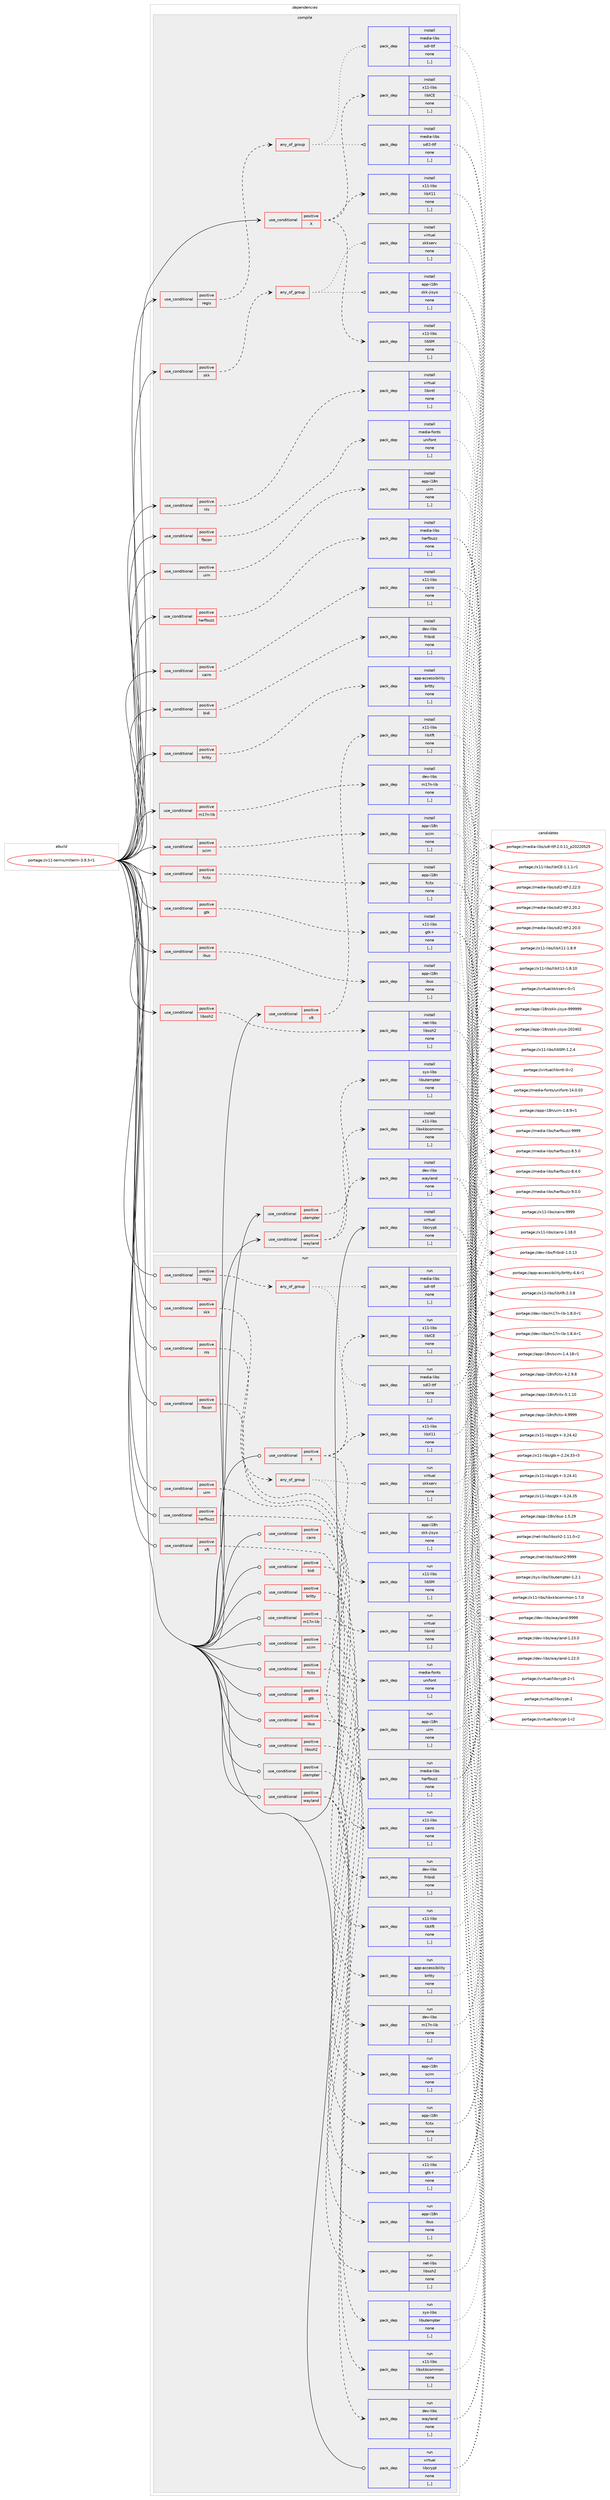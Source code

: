 digraph prolog {

# *************
# Graph options
# *************

newrank=true;
concentrate=true;
compound=true;
graph [rankdir=LR,fontname=Helvetica,fontsize=10,ranksep=1.5];#, ranksep=2.5, nodesep=0.2];
edge  [arrowhead=vee];
node  [fontname=Helvetica,fontsize=10];

# **********
# The ebuild
# **********

subgraph cluster_leftcol {
color=gray;
label=<<i>ebuild</i>>;
id [label="portage://x11-terms/mlterm-3.9.3-r1", color=red, width=4, href="../x11-terms/mlterm-3.9.3-r1.svg"];
}

# ****************
# The dependencies
# ****************

subgraph cluster_midcol {
color=gray;
label=<<i>dependencies</i>>;
subgraph cluster_compile {
fillcolor="#eeeeee";
style=filled;
label=<<i>compile</i>>;
subgraph cond123074 {
dependency466916 [label=<<TABLE BORDER="0" CELLBORDER="1" CELLSPACING="0" CELLPADDING="4"><TR><TD ROWSPAN="3" CELLPADDING="10">use_conditional</TD></TR><TR><TD>positive</TD></TR><TR><TD>X</TD></TR></TABLE>>, shape=none, color=red];
subgraph pack340424 {
dependency466917 [label=<<TABLE BORDER="0" CELLBORDER="1" CELLSPACING="0" CELLPADDING="4" WIDTH="220"><TR><TD ROWSPAN="6" CELLPADDING="30">pack_dep</TD></TR><TR><TD WIDTH="110">install</TD></TR><TR><TD>x11-libs</TD></TR><TR><TD>libICE</TD></TR><TR><TD>none</TD></TR><TR><TD>[,,]</TD></TR></TABLE>>, shape=none, color=blue];
}
dependency466916:e -> dependency466917:w [weight=20,style="dashed",arrowhead="vee"];
subgraph pack340425 {
dependency466918 [label=<<TABLE BORDER="0" CELLBORDER="1" CELLSPACING="0" CELLPADDING="4" WIDTH="220"><TR><TD ROWSPAN="6" CELLPADDING="30">pack_dep</TD></TR><TR><TD WIDTH="110">install</TD></TR><TR><TD>x11-libs</TD></TR><TR><TD>libSM</TD></TR><TR><TD>none</TD></TR><TR><TD>[,,]</TD></TR></TABLE>>, shape=none, color=blue];
}
dependency466916:e -> dependency466918:w [weight=20,style="dashed",arrowhead="vee"];
subgraph pack340426 {
dependency466919 [label=<<TABLE BORDER="0" CELLBORDER="1" CELLSPACING="0" CELLPADDING="4" WIDTH="220"><TR><TD ROWSPAN="6" CELLPADDING="30">pack_dep</TD></TR><TR><TD WIDTH="110">install</TD></TR><TR><TD>x11-libs</TD></TR><TR><TD>libX11</TD></TR><TR><TD>none</TD></TR><TR><TD>[,,]</TD></TR></TABLE>>, shape=none, color=blue];
}
dependency466916:e -> dependency466919:w [weight=20,style="dashed",arrowhead="vee"];
}
id:e -> dependency466916:w [weight=20,style="solid",arrowhead="vee"];
subgraph cond123075 {
dependency466920 [label=<<TABLE BORDER="0" CELLBORDER="1" CELLSPACING="0" CELLPADDING="4"><TR><TD ROWSPAN="3" CELLPADDING="10">use_conditional</TD></TR><TR><TD>positive</TD></TR><TR><TD>bidi</TD></TR></TABLE>>, shape=none, color=red];
subgraph pack340427 {
dependency466921 [label=<<TABLE BORDER="0" CELLBORDER="1" CELLSPACING="0" CELLPADDING="4" WIDTH="220"><TR><TD ROWSPAN="6" CELLPADDING="30">pack_dep</TD></TR><TR><TD WIDTH="110">install</TD></TR><TR><TD>dev-libs</TD></TR><TR><TD>fribidi</TD></TR><TR><TD>none</TD></TR><TR><TD>[,,]</TD></TR></TABLE>>, shape=none, color=blue];
}
dependency466920:e -> dependency466921:w [weight=20,style="dashed",arrowhead="vee"];
}
id:e -> dependency466920:w [weight=20,style="solid",arrowhead="vee"];
subgraph cond123076 {
dependency466922 [label=<<TABLE BORDER="0" CELLBORDER="1" CELLSPACING="0" CELLPADDING="4"><TR><TD ROWSPAN="3" CELLPADDING="10">use_conditional</TD></TR><TR><TD>positive</TD></TR><TR><TD>brltty</TD></TR></TABLE>>, shape=none, color=red];
subgraph pack340428 {
dependency466923 [label=<<TABLE BORDER="0" CELLBORDER="1" CELLSPACING="0" CELLPADDING="4" WIDTH="220"><TR><TD ROWSPAN="6" CELLPADDING="30">pack_dep</TD></TR><TR><TD WIDTH="110">install</TD></TR><TR><TD>app-accessibility</TD></TR><TR><TD>brltty</TD></TR><TR><TD>none</TD></TR><TR><TD>[,,]</TD></TR></TABLE>>, shape=none, color=blue];
}
dependency466922:e -> dependency466923:w [weight=20,style="dashed",arrowhead="vee"];
}
id:e -> dependency466922:w [weight=20,style="solid",arrowhead="vee"];
subgraph cond123077 {
dependency466924 [label=<<TABLE BORDER="0" CELLBORDER="1" CELLSPACING="0" CELLPADDING="4"><TR><TD ROWSPAN="3" CELLPADDING="10">use_conditional</TD></TR><TR><TD>positive</TD></TR><TR><TD>cairo</TD></TR></TABLE>>, shape=none, color=red];
subgraph pack340429 {
dependency466925 [label=<<TABLE BORDER="0" CELLBORDER="1" CELLSPACING="0" CELLPADDING="4" WIDTH="220"><TR><TD ROWSPAN="6" CELLPADDING="30">pack_dep</TD></TR><TR><TD WIDTH="110">install</TD></TR><TR><TD>x11-libs</TD></TR><TR><TD>cairo</TD></TR><TR><TD>none</TD></TR><TR><TD>[,,]</TD></TR></TABLE>>, shape=none, color=blue];
}
dependency466924:e -> dependency466925:w [weight=20,style="dashed",arrowhead="vee"];
}
id:e -> dependency466924:w [weight=20,style="solid",arrowhead="vee"];
subgraph cond123078 {
dependency466926 [label=<<TABLE BORDER="0" CELLBORDER="1" CELLSPACING="0" CELLPADDING="4"><TR><TD ROWSPAN="3" CELLPADDING="10">use_conditional</TD></TR><TR><TD>positive</TD></TR><TR><TD>fbcon</TD></TR></TABLE>>, shape=none, color=red];
subgraph pack340430 {
dependency466927 [label=<<TABLE BORDER="0" CELLBORDER="1" CELLSPACING="0" CELLPADDING="4" WIDTH="220"><TR><TD ROWSPAN="6" CELLPADDING="30">pack_dep</TD></TR><TR><TD WIDTH="110">install</TD></TR><TR><TD>media-fonts</TD></TR><TR><TD>unifont</TD></TR><TR><TD>none</TD></TR><TR><TD>[,,]</TD></TR></TABLE>>, shape=none, color=blue];
}
dependency466926:e -> dependency466927:w [weight=20,style="dashed",arrowhead="vee"];
}
id:e -> dependency466926:w [weight=20,style="solid",arrowhead="vee"];
subgraph cond123079 {
dependency466928 [label=<<TABLE BORDER="0" CELLBORDER="1" CELLSPACING="0" CELLPADDING="4"><TR><TD ROWSPAN="3" CELLPADDING="10">use_conditional</TD></TR><TR><TD>positive</TD></TR><TR><TD>fcitx</TD></TR></TABLE>>, shape=none, color=red];
subgraph pack340431 {
dependency466929 [label=<<TABLE BORDER="0" CELLBORDER="1" CELLSPACING="0" CELLPADDING="4" WIDTH="220"><TR><TD ROWSPAN="6" CELLPADDING="30">pack_dep</TD></TR><TR><TD WIDTH="110">install</TD></TR><TR><TD>app-i18n</TD></TR><TR><TD>fcitx</TD></TR><TR><TD>none</TD></TR><TR><TD>[,,]</TD></TR></TABLE>>, shape=none, color=blue];
}
dependency466928:e -> dependency466929:w [weight=20,style="dashed",arrowhead="vee"];
}
id:e -> dependency466928:w [weight=20,style="solid",arrowhead="vee"];
subgraph cond123080 {
dependency466930 [label=<<TABLE BORDER="0" CELLBORDER="1" CELLSPACING="0" CELLPADDING="4"><TR><TD ROWSPAN="3" CELLPADDING="10">use_conditional</TD></TR><TR><TD>positive</TD></TR><TR><TD>gtk</TD></TR></TABLE>>, shape=none, color=red];
subgraph pack340432 {
dependency466931 [label=<<TABLE BORDER="0" CELLBORDER="1" CELLSPACING="0" CELLPADDING="4" WIDTH="220"><TR><TD ROWSPAN="6" CELLPADDING="30">pack_dep</TD></TR><TR><TD WIDTH="110">install</TD></TR><TR><TD>x11-libs</TD></TR><TR><TD>gtk+</TD></TR><TR><TD>none</TD></TR><TR><TD>[,,]</TD></TR></TABLE>>, shape=none, color=blue];
}
dependency466930:e -> dependency466931:w [weight=20,style="dashed",arrowhead="vee"];
}
id:e -> dependency466930:w [weight=20,style="solid",arrowhead="vee"];
subgraph cond123081 {
dependency466932 [label=<<TABLE BORDER="0" CELLBORDER="1" CELLSPACING="0" CELLPADDING="4"><TR><TD ROWSPAN="3" CELLPADDING="10">use_conditional</TD></TR><TR><TD>positive</TD></TR><TR><TD>harfbuzz</TD></TR></TABLE>>, shape=none, color=red];
subgraph pack340433 {
dependency466933 [label=<<TABLE BORDER="0" CELLBORDER="1" CELLSPACING="0" CELLPADDING="4" WIDTH="220"><TR><TD ROWSPAN="6" CELLPADDING="30">pack_dep</TD></TR><TR><TD WIDTH="110">install</TD></TR><TR><TD>media-libs</TD></TR><TR><TD>harfbuzz</TD></TR><TR><TD>none</TD></TR><TR><TD>[,,]</TD></TR></TABLE>>, shape=none, color=blue];
}
dependency466932:e -> dependency466933:w [weight=20,style="dashed",arrowhead="vee"];
}
id:e -> dependency466932:w [weight=20,style="solid",arrowhead="vee"];
subgraph cond123082 {
dependency466934 [label=<<TABLE BORDER="0" CELLBORDER="1" CELLSPACING="0" CELLPADDING="4"><TR><TD ROWSPAN="3" CELLPADDING="10">use_conditional</TD></TR><TR><TD>positive</TD></TR><TR><TD>ibus</TD></TR></TABLE>>, shape=none, color=red];
subgraph pack340434 {
dependency466935 [label=<<TABLE BORDER="0" CELLBORDER="1" CELLSPACING="0" CELLPADDING="4" WIDTH="220"><TR><TD ROWSPAN="6" CELLPADDING="30">pack_dep</TD></TR><TR><TD WIDTH="110">install</TD></TR><TR><TD>app-i18n</TD></TR><TR><TD>ibus</TD></TR><TR><TD>none</TD></TR><TR><TD>[,,]</TD></TR></TABLE>>, shape=none, color=blue];
}
dependency466934:e -> dependency466935:w [weight=20,style="dashed",arrowhead="vee"];
}
id:e -> dependency466934:w [weight=20,style="solid",arrowhead="vee"];
subgraph cond123083 {
dependency466936 [label=<<TABLE BORDER="0" CELLBORDER="1" CELLSPACING="0" CELLPADDING="4"><TR><TD ROWSPAN="3" CELLPADDING="10">use_conditional</TD></TR><TR><TD>positive</TD></TR><TR><TD>libssh2</TD></TR></TABLE>>, shape=none, color=red];
subgraph pack340435 {
dependency466937 [label=<<TABLE BORDER="0" CELLBORDER="1" CELLSPACING="0" CELLPADDING="4" WIDTH="220"><TR><TD ROWSPAN="6" CELLPADDING="30">pack_dep</TD></TR><TR><TD WIDTH="110">install</TD></TR><TR><TD>net-libs</TD></TR><TR><TD>libssh2</TD></TR><TR><TD>none</TD></TR><TR><TD>[,,]</TD></TR></TABLE>>, shape=none, color=blue];
}
dependency466936:e -> dependency466937:w [weight=20,style="dashed",arrowhead="vee"];
}
id:e -> dependency466936:w [weight=20,style="solid",arrowhead="vee"];
subgraph cond123084 {
dependency466938 [label=<<TABLE BORDER="0" CELLBORDER="1" CELLSPACING="0" CELLPADDING="4"><TR><TD ROWSPAN="3" CELLPADDING="10">use_conditional</TD></TR><TR><TD>positive</TD></TR><TR><TD>m17n-lib</TD></TR></TABLE>>, shape=none, color=red];
subgraph pack340436 {
dependency466939 [label=<<TABLE BORDER="0" CELLBORDER="1" CELLSPACING="0" CELLPADDING="4" WIDTH="220"><TR><TD ROWSPAN="6" CELLPADDING="30">pack_dep</TD></TR><TR><TD WIDTH="110">install</TD></TR><TR><TD>dev-libs</TD></TR><TR><TD>m17n-lib</TD></TR><TR><TD>none</TD></TR><TR><TD>[,,]</TD></TR></TABLE>>, shape=none, color=blue];
}
dependency466938:e -> dependency466939:w [weight=20,style="dashed",arrowhead="vee"];
}
id:e -> dependency466938:w [weight=20,style="solid",arrowhead="vee"];
subgraph cond123085 {
dependency466940 [label=<<TABLE BORDER="0" CELLBORDER="1" CELLSPACING="0" CELLPADDING="4"><TR><TD ROWSPAN="3" CELLPADDING="10">use_conditional</TD></TR><TR><TD>positive</TD></TR><TR><TD>nls</TD></TR></TABLE>>, shape=none, color=red];
subgraph pack340437 {
dependency466941 [label=<<TABLE BORDER="0" CELLBORDER="1" CELLSPACING="0" CELLPADDING="4" WIDTH="220"><TR><TD ROWSPAN="6" CELLPADDING="30">pack_dep</TD></TR><TR><TD WIDTH="110">install</TD></TR><TR><TD>virtual</TD></TR><TR><TD>libintl</TD></TR><TR><TD>none</TD></TR><TR><TD>[,,]</TD></TR></TABLE>>, shape=none, color=blue];
}
dependency466940:e -> dependency466941:w [weight=20,style="dashed",arrowhead="vee"];
}
id:e -> dependency466940:w [weight=20,style="solid",arrowhead="vee"];
subgraph cond123086 {
dependency466942 [label=<<TABLE BORDER="0" CELLBORDER="1" CELLSPACING="0" CELLPADDING="4"><TR><TD ROWSPAN="3" CELLPADDING="10">use_conditional</TD></TR><TR><TD>positive</TD></TR><TR><TD>regis</TD></TR></TABLE>>, shape=none, color=red];
subgraph any3165 {
dependency466943 [label=<<TABLE BORDER="0" CELLBORDER="1" CELLSPACING="0" CELLPADDING="4"><TR><TD CELLPADDING="10">any_of_group</TD></TR></TABLE>>, shape=none, color=red];subgraph pack340438 {
dependency466944 [label=<<TABLE BORDER="0" CELLBORDER="1" CELLSPACING="0" CELLPADDING="4" WIDTH="220"><TR><TD ROWSPAN="6" CELLPADDING="30">pack_dep</TD></TR><TR><TD WIDTH="110">install</TD></TR><TR><TD>media-libs</TD></TR><TR><TD>sdl-ttf</TD></TR><TR><TD>none</TD></TR><TR><TD>[,,]</TD></TR></TABLE>>, shape=none, color=blue];
}
dependency466943:e -> dependency466944:w [weight=20,style="dotted",arrowhead="oinv"];
subgraph pack340439 {
dependency466945 [label=<<TABLE BORDER="0" CELLBORDER="1" CELLSPACING="0" CELLPADDING="4" WIDTH="220"><TR><TD ROWSPAN="6" CELLPADDING="30">pack_dep</TD></TR><TR><TD WIDTH="110">install</TD></TR><TR><TD>media-libs</TD></TR><TR><TD>sdl2-ttf</TD></TR><TR><TD>none</TD></TR><TR><TD>[,,]</TD></TR></TABLE>>, shape=none, color=blue];
}
dependency466943:e -> dependency466945:w [weight=20,style="dotted",arrowhead="oinv"];
}
dependency466942:e -> dependency466943:w [weight=20,style="dashed",arrowhead="vee"];
}
id:e -> dependency466942:w [weight=20,style="solid",arrowhead="vee"];
subgraph cond123087 {
dependency466946 [label=<<TABLE BORDER="0" CELLBORDER="1" CELLSPACING="0" CELLPADDING="4"><TR><TD ROWSPAN="3" CELLPADDING="10">use_conditional</TD></TR><TR><TD>positive</TD></TR><TR><TD>scim</TD></TR></TABLE>>, shape=none, color=red];
subgraph pack340440 {
dependency466947 [label=<<TABLE BORDER="0" CELLBORDER="1" CELLSPACING="0" CELLPADDING="4" WIDTH="220"><TR><TD ROWSPAN="6" CELLPADDING="30">pack_dep</TD></TR><TR><TD WIDTH="110">install</TD></TR><TR><TD>app-i18n</TD></TR><TR><TD>scim</TD></TR><TR><TD>none</TD></TR><TR><TD>[,,]</TD></TR></TABLE>>, shape=none, color=blue];
}
dependency466946:e -> dependency466947:w [weight=20,style="dashed",arrowhead="vee"];
}
id:e -> dependency466946:w [weight=20,style="solid",arrowhead="vee"];
subgraph cond123088 {
dependency466948 [label=<<TABLE BORDER="0" CELLBORDER="1" CELLSPACING="0" CELLPADDING="4"><TR><TD ROWSPAN="3" CELLPADDING="10">use_conditional</TD></TR><TR><TD>positive</TD></TR><TR><TD>skk</TD></TR></TABLE>>, shape=none, color=red];
subgraph any3166 {
dependency466949 [label=<<TABLE BORDER="0" CELLBORDER="1" CELLSPACING="0" CELLPADDING="4"><TR><TD CELLPADDING="10">any_of_group</TD></TR></TABLE>>, shape=none, color=red];subgraph pack340441 {
dependency466950 [label=<<TABLE BORDER="0" CELLBORDER="1" CELLSPACING="0" CELLPADDING="4" WIDTH="220"><TR><TD ROWSPAN="6" CELLPADDING="30">pack_dep</TD></TR><TR><TD WIDTH="110">install</TD></TR><TR><TD>virtual</TD></TR><TR><TD>skkserv</TD></TR><TR><TD>none</TD></TR><TR><TD>[,,]</TD></TR></TABLE>>, shape=none, color=blue];
}
dependency466949:e -> dependency466950:w [weight=20,style="dotted",arrowhead="oinv"];
subgraph pack340442 {
dependency466951 [label=<<TABLE BORDER="0" CELLBORDER="1" CELLSPACING="0" CELLPADDING="4" WIDTH="220"><TR><TD ROWSPAN="6" CELLPADDING="30">pack_dep</TD></TR><TR><TD WIDTH="110">install</TD></TR><TR><TD>app-i18n</TD></TR><TR><TD>skk-jisyo</TD></TR><TR><TD>none</TD></TR><TR><TD>[,,]</TD></TR></TABLE>>, shape=none, color=blue];
}
dependency466949:e -> dependency466951:w [weight=20,style="dotted",arrowhead="oinv"];
}
dependency466948:e -> dependency466949:w [weight=20,style="dashed",arrowhead="vee"];
}
id:e -> dependency466948:w [weight=20,style="solid",arrowhead="vee"];
subgraph cond123089 {
dependency466952 [label=<<TABLE BORDER="0" CELLBORDER="1" CELLSPACING="0" CELLPADDING="4"><TR><TD ROWSPAN="3" CELLPADDING="10">use_conditional</TD></TR><TR><TD>positive</TD></TR><TR><TD>uim</TD></TR></TABLE>>, shape=none, color=red];
subgraph pack340443 {
dependency466953 [label=<<TABLE BORDER="0" CELLBORDER="1" CELLSPACING="0" CELLPADDING="4" WIDTH="220"><TR><TD ROWSPAN="6" CELLPADDING="30">pack_dep</TD></TR><TR><TD WIDTH="110">install</TD></TR><TR><TD>app-i18n</TD></TR><TR><TD>uim</TD></TR><TR><TD>none</TD></TR><TR><TD>[,,]</TD></TR></TABLE>>, shape=none, color=blue];
}
dependency466952:e -> dependency466953:w [weight=20,style="dashed",arrowhead="vee"];
}
id:e -> dependency466952:w [weight=20,style="solid",arrowhead="vee"];
subgraph cond123090 {
dependency466954 [label=<<TABLE BORDER="0" CELLBORDER="1" CELLSPACING="0" CELLPADDING="4"><TR><TD ROWSPAN="3" CELLPADDING="10">use_conditional</TD></TR><TR><TD>positive</TD></TR><TR><TD>utempter</TD></TR></TABLE>>, shape=none, color=red];
subgraph pack340444 {
dependency466955 [label=<<TABLE BORDER="0" CELLBORDER="1" CELLSPACING="0" CELLPADDING="4" WIDTH="220"><TR><TD ROWSPAN="6" CELLPADDING="30">pack_dep</TD></TR><TR><TD WIDTH="110">install</TD></TR><TR><TD>sys-libs</TD></TR><TR><TD>libutempter</TD></TR><TR><TD>none</TD></TR><TR><TD>[,,]</TD></TR></TABLE>>, shape=none, color=blue];
}
dependency466954:e -> dependency466955:w [weight=20,style="dashed",arrowhead="vee"];
}
id:e -> dependency466954:w [weight=20,style="solid",arrowhead="vee"];
subgraph cond123091 {
dependency466956 [label=<<TABLE BORDER="0" CELLBORDER="1" CELLSPACING="0" CELLPADDING="4"><TR><TD ROWSPAN="3" CELLPADDING="10">use_conditional</TD></TR><TR><TD>positive</TD></TR><TR><TD>wayland</TD></TR></TABLE>>, shape=none, color=red];
subgraph pack340445 {
dependency466957 [label=<<TABLE BORDER="0" CELLBORDER="1" CELLSPACING="0" CELLPADDING="4" WIDTH="220"><TR><TD ROWSPAN="6" CELLPADDING="30">pack_dep</TD></TR><TR><TD WIDTH="110">install</TD></TR><TR><TD>dev-libs</TD></TR><TR><TD>wayland</TD></TR><TR><TD>none</TD></TR><TR><TD>[,,]</TD></TR></TABLE>>, shape=none, color=blue];
}
dependency466956:e -> dependency466957:w [weight=20,style="dashed",arrowhead="vee"];
subgraph pack340446 {
dependency466958 [label=<<TABLE BORDER="0" CELLBORDER="1" CELLSPACING="0" CELLPADDING="4" WIDTH="220"><TR><TD ROWSPAN="6" CELLPADDING="30">pack_dep</TD></TR><TR><TD WIDTH="110">install</TD></TR><TR><TD>x11-libs</TD></TR><TR><TD>libxkbcommon</TD></TR><TR><TD>none</TD></TR><TR><TD>[,,]</TD></TR></TABLE>>, shape=none, color=blue];
}
dependency466956:e -> dependency466958:w [weight=20,style="dashed",arrowhead="vee"];
}
id:e -> dependency466956:w [weight=20,style="solid",arrowhead="vee"];
subgraph cond123092 {
dependency466959 [label=<<TABLE BORDER="0" CELLBORDER="1" CELLSPACING="0" CELLPADDING="4"><TR><TD ROWSPAN="3" CELLPADDING="10">use_conditional</TD></TR><TR><TD>positive</TD></TR><TR><TD>xft</TD></TR></TABLE>>, shape=none, color=red];
subgraph pack340447 {
dependency466960 [label=<<TABLE BORDER="0" CELLBORDER="1" CELLSPACING="0" CELLPADDING="4" WIDTH="220"><TR><TD ROWSPAN="6" CELLPADDING="30">pack_dep</TD></TR><TR><TD WIDTH="110">install</TD></TR><TR><TD>x11-libs</TD></TR><TR><TD>libXft</TD></TR><TR><TD>none</TD></TR><TR><TD>[,,]</TD></TR></TABLE>>, shape=none, color=blue];
}
dependency466959:e -> dependency466960:w [weight=20,style="dashed",arrowhead="vee"];
}
id:e -> dependency466959:w [weight=20,style="solid",arrowhead="vee"];
subgraph pack340448 {
dependency466961 [label=<<TABLE BORDER="0" CELLBORDER="1" CELLSPACING="0" CELLPADDING="4" WIDTH="220"><TR><TD ROWSPAN="6" CELLPADDING="30">pack_dep</TD></TR><TR><TD WIDTH="110">install</TD></TR><TR><TD>virtual</TD></TR><TR><TD>libcrypt</TD></TR><TR><TD>none</TD></TR><TR><TD>[,,]</TD></TR></TABLE>>, shape=none, color=blue];
}
id:e -> dependency466961:w [weight=20,style="solid",arrowhead="vee"];
}
subgraph cluster_compileandrun {
fillcolor="#eeeeee";
style=filled;
label=<<i>compile and run</i>>;
}
subgraph cluster_run {
fillcolor="#eeeeee";
style=filled;
label=<<i>run</i>>;
subgraph cond123093 {
dependency466962 [label=<<TABLE BORDER="0" CELLBORDER="1" CELLSPACING="0" CELLPADDING="4"><TR><TD ROWSPAN="3" CELLPADDING="10">use_conditional</TD></TR><TR><TD>positive</TD></TR><TR><TD>X</TD></TR></TABLE>>, shape=none, color=red];
subgraph pack340449 {
dependency466963 [label=<<TABLE BORDER="0" CELLBORDER="1" CELLSPACING="0" CELLPADDING="4" WIDTH="220"><TR><TD ROWSPAN="6" CELLPADDING="30">pack_dep</TD></TR><TR><TD WIDTH="110">run</TD></TR><TR><TD>x11-libs</TD></TR><TR><TD>libICE</TD></TR><TR><TD>none</TD></TR><TR><TD>[,,]</TD></TR></TABLE>>, shape=none, color=blue];
}
dependency466962:e -> dependency466963:w [weight=20,style="dashed",arrowhead="vee"];
subgraph pack340450 {
dependency466964 [label=<<TABLE BORDER="0" CELLBORDER="1" CELLSPACING="0" CELLPADDING="4" WIDTH="220"><TR><TD ROWSPAN="6" CELLPADDING="30">pack_dep</TD></TR><TR><TD WIDTH="110">run</TD></TR><TR><TD>x11-libs</TD></TR><TR><TD>libSM</TD></TR><TR><TD>none</TD></TR><TR><TD>[,,]</TD></TR></TABLE>>, shape=none, color=blue];
}
dependency466962:e -> dependency466964:w [weight=20,style="dashed",arrowhead="vee"];
subgraph pack340451 {
dependency466965 [label=<<TABLE BORDER="0" CELLBORDER="1" CELLSPACING="0" CELLPADDING="4" WIDTH="220"><TR><TD ROWSPAN="6" CELLPADDING="30">pack_dep</TD></TR><TR><TD WIDTH="110">run</TD></TR><TR><TD>x11-libs</TD></TR><TR><TD>libX11</TD></TR><TR><TD>none</TD></TR><TR><TD>[,,]</TD></TR></TABLE>>, shape=none, color=blue];
}
dependency466962:e -> dependency466965:w [weight=20,style="dashed",arrowhead="vee"];
}
id:e -> dependency466962:w [weight=20,style="solid",arrowhead="odot"];
subgraph cond123094 {
dependency466966 [label=<<TABLE BORDER="0" CELLBORDER="1" CELLSPACING="0" CELLPADDING="4"><TR><TD ROWSPAN="3" CELLPADDING="10">use_conditional</TD></TR><TR><TD>positive</TD></TR><TR><TD>bidi</TD></TR></TABLE>>, shape=none, color=red];
subgraph pack340452 {
dependency466967 [label=<<TABLE BORDER="0" CELLBORDER="1" CELLSPACING="0" CELLPADDING="4" WIDTH="220"><TR><TD ROWSPAN="6" CELLPADDING="30">pack_dep</TD></TR><TR><TD WIDTH="110">run</TD></TR><TR><TD>dev-libs</TD></TR><TR><TD>fribidi</TD></TR><TR><TD>none</TD></TR><TR><TD>[,,]</TD></TR></TABLE>>, shape=none, color=blue];
}
dependency466966:e -> dependency466967:w [weight=20,style="dashed",arrowhead="vee"];
}
id:e -> dependency466966:w [weight=20,style="solid",arrowhead="odot"];
subgraph cond123095 {
dependency466968 [label=<<TABLE BORDER="0" CELLBORDER="1" CELLSPACING="0" CELLPADDING="4"><TR><TD ROWSPAN="3" CELLPADDING="10">use_conditional</TD></TR><TR><TD>positive</TD></TR><TR><TD>brltty</TD></TR></TABLE>>, shape=none, color=red];
subgraph pack340453 {
dependency466969 [label=<<TABLE BORDER="0" CELLBORDER="1" CELLSPACING="0" CELLPADDING="4" WIDTH="220"><TR><TD ROWSPAN="6" CELLPADDING="30">pack_dep</TD></TR><TR><TD WIDTH="110">run</TD></TR><TR><TD>app-accessibility</TD></TR><TR><TD>brltty</TD></TR><TR><TD>none</TD></TR><TR><TD>[,,]</TD></TR></TABLE>>, shape=none, color=blue];
}
dependency466968:e -> dependency466969:w [weight=20,style="dashed",arrowhead="vee"];
}
id:e -> dependency466968:w [weight=20,style="solid",arrowhead="odot"];
subgraph cond123096 {
dependency466970 [label=<<TABLE BORDER="0" CELLBORDER="1" CELLSPACING="0" CELLPADDING="4"><TR><TD ROWSPAN="3" CELLPADDING="10">use_conditional</TD></TR><TR><TD>positive</TD></TR><TR><TD>cairo</TD></TR></TABLE>>, shape=none, color=red];
subgraph pack340454 {
dependency466971 [label=<<TABLE BORDER="0" CELLBORDER="1" CELLSPACING="0" CELLPADDING="4" WIDTH="220"><TR><TD ROWSPAN="6" CELLPADDING="30">pack_dep</TD></TR><TR><TD WIDTH="110">run</TD></TR><TR><TD>x11-libs</TD></TR><TR><TD>cairo</TD></TR><TR><TD>none</TD></TR><TR><TD>[,,]</TD></TR></TABLE>>, shape=none, color=blue];
}
dependency466970:e -> dependency466971:w [weight=20,style="dashed",arrowhead="vee"];
}
id:e -> dependency466970:w [weight=20,style="solid",arrowhead="odot"];
subgraph cond123097 {
dependency466972 [label=<<TABLE BORDER="0" CELLBORDER="1" CELLSPACING="0" CELLPADDING="4"><TR><TD ROWSPAN="3" CELLPADDING="10">use_conditional</TD></TR><TR><TD>positive</TD></TR><TR><TD>fbcon</TD></TR></TABLE>>, shape=none, color=red];
subgraph pack340455 {
dependency466973 [label=<<TABLE BORDER="0" CELLBORDER="1" CELLSPACING="0" CELLPADDING="4" WIDTH="220"><TR><TD ROWSPAN="6" CELLPADDING="30">pack_dep</TD></TR><TR><TD WIDTH="110">run</TD></TR><TR><TD>media-fonts</TD></TR><TR><TD>unifont</TD></TR><TR><TD>none</TD></TR><TR><TD>[,,]</TD></TR></TABLE>>, shape=none, color=blue];
}
dependency466972:e -> dependency466973:w [weight=20,style="dashed",arrowhead="vee"];
}
id:e -> dependency466972:w [weight=20,style="solid",arrowhead="odot"];
subgraph cond123098 {
dependency466974 [label=<<TABLE BORDER="0" CELLBORDER="1" CELLSPACING="0" CELLPADDING="4"><TR><TD ROWSPAN="3" CELLPADDING="10">use_conditional</TD></TR><TR><TD>positive</TD></TR><TR><TD>fcitx</TD></TR></TABLE>>, shape=none, color=red];
subgraph pack340456 {
dependency466975 [label=<<TABLE BORDER="0" CELLBORDER="1" CELLSPACING="0" CELLPADDING="4" WIDTH="220"><TR><TD ROWSPAN="6" CELLPADDING="30">pack_dep</TD></TR><TR><TD WIDTH="110">run</TD></TR><TR><TD>app-i18n</TD></TR><TR><TD>fcitx</TD></TR><TR><TD>none</TD></TR><TR><TD>[,,]</TD></TR></TABLE>>, shape=none, color=blue];
}
dependency466974:e -> dependency466975:w [weight=20,style="dashed",arrowhead="vee"];
}
id:e -> dependency466974:w [weight=20,style="solid",arrowhead="odot"];
subgraph cond123099 {
dependency466976 [label=<<TABLE BORDER="0" CELLBORDER="1" CELLSPACING="0" CELLPADDING="4"><TR><TD ROWSPAN="3" CELLPADDING="10">use_conditional</TD></TR><TR><TD>positive</TD></TR><TR><TD>gtk</TD></TR></TABLE>>, shape=none, color=red];
subgraph pack340457 {
dependency466977 [label=<<TABLE BORDER="0" CELLBORDER="1" CELLSPACING="0" CELLPADDING="4" WIDTH="220"><TR><TD ROWSPAN="6" CELLPADDING="30">pack_dep</TD></TR><TR><TD WIDTH="110">run</TD></TR><TR><TD>x11-libs</TD></TR><TR><TD>gtk+</TD></TR><TR><TD>none</TD></TR><TR><TD>[,,]</TD></TR></TABLE>>, shape=none, color=blue];
}
dependency466976:e -> dependency466977:w [weight=20,style="dashed",arrowhead="vee"];
}
id:e -> dependency466976:w [weight=20,style="solid",arrowhead="odot"];
subgraph cond123100 {
dependency466978 [label=<<TABLE BORDER="0" CELLBORDER="1" CELLSPACING="0" CELLPADDING="4"><TR><TD ROWSPAN="3" CELLPADDING="10">use_conditional</TD></TR><TR><TD>positive</TD></TR><TR><TD>harfbuzz</TD></TR></TABLE>>, shape=none, color=red];
subgraph pack340458 {
dependency466979 [label=<<TABLE BORDER="0" CELLBORDER="1" CELLSPACING="0" CELLPADDING="4" WIDTH="220"><TR><TD ROWSPAN="6" CELLPADDING="30">pack_dep</TD></TR><TR><TD WIDTH="110">run</TD></TR><TR><TD>media-libs</TD></TR><TR><TD>harfbuzz</TD></TR><TR><TD>none</TD></TR><TR><TD>[,,]</TD></TR></TABLE>>, shape=none, color=blue];
}
dependency466978:e -> dependency466979:w [weight=20,style="dashed",arrowhead="vee"];
}
id:e -> dependency466978:w [weight=20,style="solid",arrowhead="odot"];
subgraph cond123101 {
dependency466980 [label=<<TABLE BORDER="0" CELLBORDER="1" CELLSPACING="0" CELLPADDING="4"><TR><TD ROWSPAN="3" CELLPADDING="10">use_conditional</TD></TR><TR><TD>positive</TD></TR><TR><TD>ibus</TD></TR></TABLE>>, shape=none, color=red];
subgraph pack340459 {
dependency466981 [label=<<TABLE BORDER="0" CELLBORDER="1" CELLSPACING="0" CELLPADDING="4" WIDTH="220"><TR><TD ROWSPAN="6" CELLPADDING="30">pack_dep</TD></TR><TR><TD WIDTH="110">run</TD></TR><TR><TD>app-i18n</TD></TR><TR><TD>ibus</TD></TR><TR><TD>none</TD></TR><TR><TD>[,,]</TD></TR></TABLE>>, shape=none, color=blue];
}
dependency466980:e -> dependency466981:w [weight=20,style="dashed",arrowhead="vee"];
}
id:e -> dependency466980:w [weight=20,style="solid",arrowhead="odot"];
subgraph cond123102 {
dependency466982 [label=<<TABLE BORDER="0" CELLBORDER="1" CELLSPACING="0" CELLPADDING="4"><TR><TD ROWSPAN="3" CELLPADDING="10">use_conditional</TD></TR><TR><TD>positive</TD></TR><TR><TD>libssh2</TD></TR></TABLE>>, shape=none, color=red];
subgraph pack340460 {
dependency466983 [label=<<TABLE BORDER="0" CELLBORDER="1" CELLSPACING="0" CELLPADDING="4" WIDTH="220"><TR><TD ROWSPAN="6" CELLPADDING="30">pack_dep</TD></TR><TR><TD WIDTH="110">run</TD></TR><TR><TD>net-libs</TD></TR><TR><TD>libssh2</TD></TR><TR><TD>none</TD></TR><TR><TD>[,,]</TD></TR></TABLE>>, shape=none, color=blue];
}
dependency466982:e -> dependency466983:w [weight=20,style="dashed",arrowhead="vee"];
}
id:e -> dependency466982:w [weight=20,style="solid",arrowhead="odot"];
subgraph cond123103 {
dependency466984 [label=<<TABLE BORDER="0" CELLBORDER="1" CELLSPACING="0" CELLPADDING="4"><TR><TD ROWSPAN="3" CELLPADDING="10">use_conditional</TD></TR><TR><TD>positive</TD></TR><TR><TD>m17n-lib</TD></TR></TABLE>>, shape=none, color=red];
subgraph pack340461 {
dependency466985 [label=<<TABLE BORDER="0" CELLBORDER="1" CELLSPACING="0" CELLPADDING="4" WIDTH="220"><TR><TD ROWSPAN="6" CELLPADDING="30">pack_dep</TD></TR><TR><TD WIDTH="110">run</TD></TR><TR><TD>dev-libs</TD></TR><TR><TD>m17n-lib</TD></TR><TR><TD>none</TD></TR><TR><TD>[,,]</TD></TR></TABLE>>, shape=none, color=blue];
}
dependency466984:e -> dependency466985:w [weight=20,style="dashed",arrowhead="vee"];
}
id:e -> dependency466984:w [weight=20,style="solid",arrowhead="odot"];
subgraph cond123104 {
dependency466986 [label=<<TABLE BORDER="0" CELLBORDER="1" CELLSPACING="0" CELLPADDING="4"><TR><TD ROWSPAN="3" CELLPADDING="10">use_conditional</TD></TR><TR><TD>positive</TD></TR><TR><TD>nls</TD></TR></TABLE>>, shape=none, color=red];
subgraph pack340462 {
dependency466987 [label=<<TABLE BORDER="0" CELLBORDER="1" CELLSPACING="0" CELLPADDING="4" WIDTH="220"><TR><TD ROWSPAN="6" CELLPADDING="30">pack_dep</TD></TR><TR><TD WIDTH="110">run</TD></TR><TR><TD>virtual</TD></TR><TR><TD>libintl</TD></TR><TR><TD>none</TD></TR><TR><TD>[,,]</TD></TR></TABLE>>, shape=none, color=blue];
}
dependency466986:e -> dependency466987:w [weight=20,style="dashed",arrowhead="vee"];
}
id:e -> dependency466986:w [weight=20,style="solid",arrowhead="odot"];
subgraph cond123105 {
dependency466988 [label=<<TABLE BORDER="0" CELLBORDER="1" CELLSPACING="0" CELLPADDING="4"><TR><TD ROWSPAN="3" CELLPADDING="10">use_conditional</TD></TR><TR><TD>positive</TD></TR><TR><TD>regis</TD></TR></TABLE>>, shape=none, color=red];
subgraph any3167 {
dependency466989 [label=<<TABLE BORDER="0" CELLBORDER="1" CELLSPACING="0" CELLPADDING="4"><TR><TD CELLPADDING="10">any_of_group</TD></TR></TABLE>>, shape=none, color=red];subgraph pack340463 {
dependency466990 [label=<<TABLE BORDER="0" CELLBORDER="1" CELLSPACING="0" CELLPADDING="4" WIDTH="220"><TR><TD ROWSPAN="6" CELLPADDING="30">pack_dep</TD></TR><TR><TD WIDTH="110">run</TD></TR><TR><TD>media-libs</TD></TR><TR><TD>sdl-ttf</TD></TR><TR><TD>none</TD></TR><TR><TD>[,,]</TD></TR></TABLE>>, shape=none, color=blue];
}
dependency466989:e -> dependency466990:w [weight=20,style="dotted",arrowhead="oinv"];
subgraph pack340464 {
dependency466991 [label=<<TABLE BORDER="0" CELLBORDER="1" CELLSPACING="0" CELLPADDING="4" WIDTH="220"><TR><TD ROWSPAN="6" CELLPADDING="30">pack_dep</TD></TR><TR><TD WIDTH="110">run</TD></TR><TR><TD>media-libs</TD></TR><TR><TD>sdl2-ttf</TD></TR><TR><TD>none</TD></TR><TR><TD>[,,]</TD></TR></TABLE>>, shape=none, color=blue];
}
dependency466989:e -> dependency466991:w [weight=20,style="dotted",arrowhead="oinv"];
}
dependency466988:e -> dependency466989:w [weight=20,style="dashed",arrowhead="vee"];
}
id:e -> dependency466988:w [weight=20,style="solid",arrowhead="odot"];
subgraph cond123106 {
dependency466992 [label=<<TABLE BORDER="0" CELLBORDER="1" CELLSPACING="0" CELLPADDING="4"><TR><TD ROWSPAN="3" CELLPADDING="10">use_conditional</TD></TR><TR><TD>positive</TD></TR><TR><TD>scim</TD></TR></TABLE>>, shape=none, color=red];
subgraph pack340465 {
dependency466993 [label=<<TABLE BORDER="0" CELLBORDER="1" CELLSPACING="0" CELLPADDING="4" WIDTH="220"><TR><TD ROWSPAN="6" CELLPADDING="30">pack_dep</TD></TR><TR><TD WIDTH="110">run</TD></TR><TR><TD>app-i18n</TD></TR><TR><TD>scim</TD></TR><TR><TD>none</TD></TR><TR><TD>[,,]</TD></TR></TABLE>>, shape=none, color=blue];
}
dependency466992:e -> dependency466993:w [weight=20,style="dashed",arrowhead="vee"];
}
id:e -> dependency466992:w [weight=20,style="solid",arrowhead="odot"];
subgraph cond123107 {
dependency466994 [label=<<TABLE BORDER="0" CELLBORDER="1" CELLSPACING="0" CELLPADDING="4"><TR><TD ROWSPAN="3" CELLPADDING="10">use_conditional</TD></TR><TR><TD>positive</TD></TR><TR><TD>skk</TD></TR></TABLE>>, shape=none, color=red];
subgraph any3168 {
dependency466995 [label=<<TABLE BORDER="0" CELLBORDER="1" CELLSPACING="0" CELLPADDING="4"><TR><TD CELLPADDING="10">any_of_group</TD></TR></TABLE>>, shape=none, color=red];subgraph pack340466 {
dependency466996 [label=<<TABLE BORDER="0" CELLBORDER="1" CELLSPACING="0" CELLPADDING="4" WIDTH="220"><TR><TD ROWSPAN="6" CELLPADDING="30">pack_dep</TD></TR><TR><TD WIDTH="110">run</TD></TR><TR><TD>virtual</TD></TR><TR><TD>skkserv</TD></TR><TR><TD>none</TD></TR><TR><TD>[,,]</TD></TR></TABLE>>, shape=none, color=blue];
}
dependency466995:e -> dependency466996:w [weight=20,style="dotted",arrowhead="oinv"];
subgraph pack340467 {
dependency466997 [label=<<TABLE BORDER="0" CELLBORDER="1" CELLSPACING="0" CELLPADDING="4" WIDTH="220"><TR><TD ROWSPAN="6" CELLPADDING="30">pack_dep</TD></TR><TR><TD WIDTH="110">run</TD></TR><TR><TD>app-i18n</TD></TR><TR><TD>skk-jisyo</TD></TR><TR><TD>none</TD></TR><TR><TD>[,,]</TD></TR></TABLE>>, shape=none, color=blue];
}
dependency466995:e -> dependency466997:w [weight=20,style="dotted",arrowhead="oinv"];
}
dependency466994:e -> dependency466995:w [weight=20,style="dashed",arrowhead="vee"];
}
id:e -> dependency466994:w [weight=20,style="solid",arrowhead="odot"];
subgraph cond123108 {
dependency466998 [label=<<TABLE BORDER="0" CELLBORDER="1" CELLSPACING="0" CELLPADDING="4"><TR><TD ROWSPAN="3" CELLPADDING="10">use_conditional</TD></TR><TR><TD>positive</TD></TR><TR><TD>uim</TD></TR></TABLE>>, shape=none, color=red];
subgraph pack340468 {
dependency466999 [label=<<TABLE BORDER="0" CELLBORDER="1" CELLSPACING="0" CELLPADDING="4" WIDTH="220"><TR><TD ROWSPAN="6" CELLPADDING="30">pack_dep</TD></TR><TR><TD WIDTH="110">run</TD></TR><TR><TD>app-i18n</TD></TR><TR><TD>uim</TD></TR><TR><TD>none</TD></TR><TR><TD>[,,]</TD></TR></TABLE>>, shape=none, color=blue];
}
dependency466998:e -> dependency466999:w [weight=20,style="dashed",arrowhead="vee"];
}
id:e -> dependency466998:w [weight=20,style="solid",arrowhead="odot"];
subgraph cond123109 {
dependency467000 [label=<<TABLE BORDER="0" CELLBORDER="1" CELLSPACING="0" CELLPADDING="4"><TR><TD ROWSPAN="3" CELLPADDING="10">use_conditional</TD></TR><TR><TD>positive</TD></TR><TR><TD>utempter</TD></TR></TABLE>>, shape=none, color=red];
subgraph pack340469 {
dependency467001 [label=<<TABLE BORDER="0" CELLBORDER="1" CELLSPACING="0" CELLPADDING="4" WIDTH="220"><TR><TD ROWSPAN="6" CELLPADDING="30">pack_dep</TD></TR><TR><TD WIDTH="110">run</TD></TR><TR><TD>sys-libs</TD></TR><TR><TD>libutempter</TD></TR><TR><TD>none</TD></TR><TR><TD>[,,]</TD></TR></TABLE>>, shape=none, color=blue];
}
dependency467000:e -> dependency467001:w [weight=20,style="dashed",arrowhead="vee"];
}
id:e -> dependency467000:w [weight=20,style="solid",arrowhead="odot"];
subgraph cond123110 {
dependency467002 [label=<<TABLE BORDER="0" CELLBORDER="1" CELLSPACING="0" CELLPADDING="4"><TR><TD ROWSPAN="3" CELLPADDING="10">use_conditional</TD></TR><TR><TD>positive</TD></TR><TR><TD>wayland</TD></TR></TABLE>>, shape=none, color=red];
subgraph pack340470 {
dependency467003 [label=<<TABLE BORDER="0" CELLBORDER="1" CELLSPACING="0" CELLPADDING="4" WIDTH="220"><TR><TD ROWSPAN="6" CELLPADDING="30">pack_dep</TD></TR><TR><TD WIDTH="110">run</TD></TR><TR><TD>dev-libs</TD></TR><TR><TD>wayland</TD></TR><TR><TD>none</TD></TR><TR><TD>[,,]</TD></TR></TABLE>>, shape=none, color=blue];
}
dependency467002:e -> dependency467003:w [weight=20,style="dashed",arrowhead="vee"];
subgraph pack340471 {
dependency467004 [label=<<TABLE BORDER="0" CELLBORDER="1" CELLSPACING="0" CELLPADDING="4" WIDTH="220"><TR><TD ROWSPAN="6" CELLPADDING="30">pack_dep</TD></TR><TR><TD WIDTH="110">run</TD></TR><TR><TD>x11-libs</TD></TR><TR><TD>libxkbcommon</TD></TR><TR><TD>none</TD></TR><TR><TD>[,,]</TD></TR></TABLE>>, shape=none, color=blue];
}
dependency467002:e -> dependency467004:w [weight=20,style="dashed",arrowhead="vee"];
}
id:e -> dependency467002:w [weight=20,style="solid",arrowhead="odot"];
subgraph cond123111 {
dependency467005 [label=<<TABLE BORDER="0" CELLBORDER="1" CELLSPACING="0" CELLPADDING="4"><TR><TD ROWSPAN="3" CELLPADDING="10">use_conditional</TD></TR><TR><TD>positive</TD></TR><TR><TD>xft</TD></TR></TABLE>>, shape=none, color=red];
subgraph pack340472 {
dependency467006 [label=<<TABLE BORDER="0" CELLBORDER="1" CELLSPACING="0" CELLPADDING="4" WIDTH="220"><TR><TD ROWSPAN="6" CELLPADDING="30">pack_dep</TD></TR><TR><TD WIDTH="110">run</TD></TR><TR><TD>x11-libs</TD></TR><TR><TD>libXft</TD></TR><TR><TD>none</TD></TR><TR><TD>[,,]</TD></TR></TABLE>>, shape=none, color=blue];
}
dependency467005:e -> dependency467006:w [weight=20,style="dashed",arrowhead="vee"];
}
id:e -> dependency467005:w [weight=20,style="solid",arrowhead="odot"];
subgraph pack340473 {
dependency467007 [label=<<TABLE BORDER="0" CELLBORDER="1" CELLSPACING="0" CELLPADDING="4" WIDTH="220"><TR><TD ROWSPAN="6" CELLPADDING="30">pack_dep</TD></TR><TR><TD WIDTH="110">run</TD></TR><TR><TD>virtual</TD></TR><TR><TD>libcrypt</TD></TR><TR><TD>none</TD></TR><TR><TD>[,,]</TD></TR></TABLE>>, shape=none, color=blue];
}
id:e -> dependency467007:w [weight=20,style="solid",arrowhead="odot"];
}
}

# **************
# The candidates
# **************

subgraph cluster_choices {
rank=same;
color=gray;
label=<<i>candidates</i>>;

subgraph choice340424 {
color=black;
nodesep=1;
choice1204949451081059811547108105987367694549464946494511449 [label="portage://x11-libs/libICE-1.1.1-r1", color=red, width=4,href="../x11-libs/libICE-1.1.1-r1.svg"];
dependency466917:e -> choice1204949451081059811547108105987367694549464946494511449:w [style=dotted,weight="100"];
}
subgraph choice340425 {
color=black;
nodesep=1;
choice1204949451081059811547108105988377454946504652 [label="portage://x11-libs/libSM-1.2.4", color=red, width=4,href="../x11-libs/libSM-1.2.4.svg"];
dependency466918:e -> choice1204949451081059811547108105988377454946504652:w [style=dotted,weight="100"];
}
subgraph choice340426 {
color=black;
nodesep=1;
choice12049494510810598115471081059888494945494656464948 [label="portage://x11-libs/libX11-1.8.10", color=red, width=4,href="../x11-libs/libX11-1.8.10.svg"];
choice120494945108105981154710810598884949454946564657 [label="portage://x11-libs/libX11-1.8.9", color=red, width=4,href="../x11-libs/libX11-1.8.9.svg"];
dependency466919:e -> choice12049494510810598115471081059888494945494656464948:w [style=dotted,weight="100"];
dependency466919:e -> choice120494945108105981154710810598884949454946564657:w [style=dotted,weight="100"];
}
subgraph choice340427 {
color=black;
nodesep=1;
choice1001011184510810598115471021141059810510010545494648464951 [label="portage://dev-libs/fribidi-1.0.13", color=red, width=4,href="../dev-libs/fribidi-1.0.13.svg"];
dependency466921:e -> choice1001011184510810598115471021141059810510010545494648464951:w [style=dotted,weight="100"];
}
subgraph choice340428 {
color=black;
nodesep=1;
choice9711211245979999101115115105981051081051161214798114108116116121455446544511449 [label="portage://app-accessibility/brltty-6.6-r1", color=red, width=4,href="../app-accessibility/brltty-6.6-r1.svg"];
dependency466923:e -> choice9711211245979999101115115105981051081051161214798114108116116121455446544511449:w [style=dotted,weight="100"];
}
subgraph choice340429 {
color=black;
nodesep=1;
choice120494945108105981154799971051141114557575757 [label="portage://x11-libs/cairo-9999", color=red, width=4,href="../x11-libs/cairo-9999.svg"];
choice1204949451081059811547999710511411145494649564648 [label="portage://x11-libs/cairo-1.18.0", color=red, width=4,href="../x11-libs/cairo-1.18.0.svg"];
dependency466925:e -> choice120494945108105981154799971051141114557575757:w [style=dotted,weight="100"];
dependency466925:e -> choice1204949451081059811547999710511411145494649564648:w [style=dotted,weight="100"];
}
subgraph choice340430 {
color=black;
nodesep=1;
choice1091011001059745102111110116115471171101051021111101164549524648464851 [label="portage://media-fonts/unifont-14.0.03", color=red, width=4,href="../media-fonts/unifont-14.0.03.svg"];
dependency466927:e -> choice1091011001059745102111110116115471171101051021111101164549524648464851:w [style=dotted,weight="100"];
}
subgraph choice340431 {
color=black;
nodesep=1;
choice97112112451054956110471029910511612045534649464948 [label="portage://app-i18n/fcitx-5.1.10", color=red, width=4,href="../app-i18n/fcitx-5.1.10.svg"];
choice97112112451054956110471029910511612045524657575757 [label="portage://app-i18n/fcitx-4.9999", color=red, width=4,href="../app-i18n/fcitx-4.9999.svg"];
choice9711211245105495611047102991051161204552465046574656 [label="portage://app-i18n/fcitx-4.2.9.8", color=red, width=4,href="../app-i18n/fcitx-4.2.9.8.svg"];
dependency466929:e -> choice97112112451054956110471029910511612045534649464948:w [style=dotted,weight="100"];
dependency466929:e -> choice97112112451054956110471029910511612045524657575757:w [style=dotted,weight="100"];
dependency466929:e -> choice9711211245105495611047102991051161204552465046574656:w [style=dotted,weight="100"];
}
subgraph choice340432 {
color=black;
nodesep=1;
choice1204949451081059811547103116107434551465052465250 [label="portage://x11-libs/gtk+-3.24.42", color=red, width=4,href="../x11-libs/gtk+-3.24.42.svg"];
choice1204949451081059811547103116107434551465052465249 [label="portage://x11-libs/gtk+-3.24.41", color=red, width=4,href="../x11-libs/gtk+-3.24.41.svg"];
choice1204949451081059811547103116107434551465052465153 [label="portage://x11-libs/gtk+-3.24.35", color=red, width=4,href="../x11-libs/gtk+-3.24.35.svg"];
choice12049494510810598115471031161074345504650524651514511451 [label="portage://x11-libs/gtk+-2.24.33-r3", color=red, width=4,href="../x11-libs/gtk+-2.24.33-r3.svg"];
dependency466931:e -> choice1204949451081059811547103116107434551465052465250:w [style=dotted,weight="100"];
dependency466931:e -> choice1204949451081059811547103116107434551465052465249:w [style=dotted,weight="100"];
dependency466931:e -> choice1204949451081059811547103116107434551465052465153:w [style=dotted,weight="100"];
dependency466931:e -> choice12049494510810598115471031161074345504650524651514511451:w [style=dotted,weight="100"];
}
subgraph choice340433 {
color=black;
nodesep=1;
choice1091011001059745108105981154710497114102981171221224557575757 [label="portage://media-libs/harfbuzz-9999", color=red, width=4,href="../media-libs/harfbuzz-9999.svg"];
choice109101100105974510810598115471049711410298117122122455746484648 [label="portage://media-libs/harfbuzz-9.0.0", color=red, width=4,href="../media-libs/harfbuzz-9.0.0.svg"];
choice109101100105974510810598115471049711410298117122122455646534648 [label="portage://media-libs/harfbuzz-8.5.0", color=red, width=4,href="../media-libs/harfbuzz-8.5.0.svg"];
choice109101100105974510810598115471049711410298117122122455646524648 [label="portage://media-libs/harfbuzz-8.4.0", color=red, width=4,href="../media-libs/harfbuzz-8.4.0.svg"];
dependency466933:e -> choice1091011001059745108105981154710497114102981171221224557575757:w [style=dotted,weight="100"];
dependency466933:e -> choice109101100105974510810598115471049711410298117122122455746484648:w [style=dotted,weight="100"];
dependency466933:e -> choice109101100105974510810598115471049711410298117122122455646534648:w [style=dotted,weight="100"];
dependency466933:e -> choice109101100105974510810598115471049711410298117122122455646524648:w [style=dotted,weight="100"];
}
subgraph choice340434 {
color=black;
nodesep=1;
choice97112112451054956110471059811711545494653465057 [label="portage://app-i18n/ibus-1.5.29", color=red, width=4,href="../app-i18n/ibus-1.5.29.svg"];
dependency466935:e -> choice97112112451054956110471059811711545494653465057:w [style=dotted,weight="100"];
}
subgraph choice340435 {
color=black;
nodesep=1;
choice11010111645108105981154710810598115115104504557575757 [label="portage://net-libs/libssh2-9999", color=red, width=4,href="../net-libs/libssh2-9999.svg"];
choice1101011164510810598115471081059811511510450454946494946484511450 [label="portage://net-libs/libssh2-1.11.0-r2", color=red, width=4,href="../net-libs/libssh2-1.11.0-r2.svg"];
dependency466937:e -> choice11010111645108105981154710810598115115104504557575757:w [style=dotted,weight="100"];
dependency466937:e -> choice1101011164510810598115471081059811511510450454946494946484511450:w [style=dotted,weight="100"];
}
subgraph choice340436 {
color=black;
nodesep=1;
choice100101118451081059811547109495511045108105984549465646524511449 [label="portage://dev-libs/m17n-lib-1.8.4-r1", color=red, width=4,href="../dev-libs/m17n-lib-1.8.4-r1.svg"];
choice100101118451081059811547109495511045108105984549465646484511449 [label="portage://dev-libs/m17n-lib-1.8.0-r1", color=red, width=4,href="../dev-libs/m17n-lib-1.8.0-r1.svg"];
dependency466939:e -> choice100101118451081059811547109495511045108105984549465646524511449:w [style=dotted,weight="100"];
dependency466939:e -> choice100101118451081059811547109495511045108105984549465646484511449:w [style=dotted,weight="100"];
}
subgraph choice340437 {
color=black;
nodesep=1;
choice11810511411611797108471081059810511011610845484511450 [label="portage://virtual/libintl-0-r2", color=red, width=4,href="../virtual/libintl-0-r2.svg"];
dependency466941:e -> choice11810511411611797108471081059810511011610845484511450:w [style=dotted,weight="100"];
}
subgraph choice340438 {
color=black;
nodesep=1;
choice109101100105974510810598115471151001084511611610245504648464949951125048505048535053 [label="portage://media-libs/sdl-ttf-2.0.11_p20220525", color=red, width=4,href="../media-libs/sdl-ttf-2.0.11_p20220525.svg"];
dependency466944:e -> choice109101100105974510810598115471151001084511611610245504648464949951125048505048535053:w [style=dotted,weight="100"];
}
subgraph choice340439 {
color=black;
nodesep=1;
choice10910110010597451081059811547115100108504511611610245504650504648 [label="portage://media-libs/sdl2-ttf-2.22.0", color=red, width=4,href="../media-libs/sdl2-ttf-2.22.0.svg"];
choice10910110010597451081059811547115100108504511611610245504650484650 [label="portage://media-libs/sdl2-ttf-2.20.2", color=red, width=4,href="../media-libs/sdl2-ttf-2.20.2.svg"];
choice10910110010597451081059811547115100108504511611610245504650484648 [label="portage://media-libs/sdl2-ttf-2.20.0", color=red, width=4,href="../media-libs/sdl2-ttf-2.20.0.svg"];
dependency466945:e -> choice10910110010597451081059811547115100108504511611610245504650504648:w [style=dotted,weight="100"];
dependency466945:e -> choice10910110010597451081059811547115100108504511611610245504650484650:w [style=dotted,weight="100"];
dependency466945:e -> choice10910110010597451081059811547115100108504511611610245504650484648:w [style=dotted,weight="100"];
}
subgraph choice340440 {
color=black;
nodesep=1;
choice971121124510549561104711599105109454946524649564511449 [label="portage://app-i18n/scim-1.4.18-r1", color=red, width=4,href="../app-i18n/scim-1.4.18-r1.svg"];
dependency466947:e -> choice971121124510549561104711599105109454946524649564511449:w [style=dotted,weight="100"];
}
subgraph choice340441 {
color=black;
nodesep=1;
choice118105114116117971084711510710711510111411845484511449 [label="portage://virtual/skkserv-0-r1", color=red, width=4,href="../virtual/skkserv-0-r1.svg"];
dependency466950:e -> choice118105114116117971084711510710711510111411845484511449:w [style=dotted,weight="100"];
}
subgraph choice340442 {
color=black;
nodesep=1;
choice97112112451054956110471151071074510610511512111145575757575757 [label="portage://app-i18n/skk-jisyo-999999", color=red, width=4,href="../app-i18n/skk-jisyo-999999.svg"];
choice97112112451054956110471151071074510610511512111145504850524850 [label="portage://app-i18n/skk-jisyo-202402", color=red, width=4,href="../app-i18n/skk-jisyo-202402.svg"];
dependency466951:e -> choice97112112451054956110471151071074510610511512111145575757575757:w [style=dotted,weight="100"];
dependency466951:e -> choice97112112451054956110471151071074510610511512111145504850524850:w [style=dotted,weight="100"];
}
subgraph choice340443 {
color=black;
nodesep=1;
choice97112112451054956110471171051094549465646574511449 [label="portage://app-i18n/uim-1.8.9-r1", color=red, width=4,href="../app-i18n/uim-1.8.9-r1.svg"];
dependency466953:e -> choice97112112451054956110471171051094549465646574511449:w [style=dotted,weight="100"];
}
subgraph choice340444 {
color=black;
nodesep=1;
choice11512111545108105981154710810598117116101109112116101114454946504649 [label="portage://sys-libs/libutempter-1.2.1", color=red, width=4,href="../sys-libs/libutempter-1.2.1.svg"];
dependency466955:e -> choice11512111545108105981154710810598117116101109112116101114454946504649:w [style=dotted,weight="100"];
}
subgraph choice340445 {
color=black;
nodesep=1;
choice10010111845108105981154711997121108971101004557575757 [label="portage://dev-libs/wayland-9999", color=red, width=4,href="../dev-libs/wayland-9999.svg"];
choice100101118451081059811547119971211089711010045494650514648 [label="portage://dev-libs/wayland-1.23.0", color=red, width=4,href="../dev-libs/wayland-1.23.0.svg"];
choice100101118451081059811547119971211089711010045494650504648 [label="portage://dev-libs/wayland-1.22.0", color=red, width=4,href="../dev-libs/wayland-1.22.0.svg"];
dependency466957:e -> choice10010111845108105981154711997121108971101004557575757:w [style=dotted,weight="100"];
dependency466957:e -> choice100101118451081059811547119971211089711010045494650514648:w [style=dotted,weight="100"];
dependency466957:e -> choice100101118451081059811547119971211089711010045494650504648:w [style=dotted,weight="100"];
}
subgraph choice340446 {
color=black;
nodesep=1;
choice1204949451081059811547108105981201079899111109109111110454946554648 [label="portage://x11-libs/libxkbcommon-1.7.0", color=red, width=4,href="../x11-libs/libxkbcommon-1.7.0.svg"];
dependency466958:e -> choice1204949451081059811547108105981201079899111109109111110454946554648:w [style=dotted,weight="100"];
}
subgraph choice340447 {
color=black;
nodesep=1;
choice12049494510810598115471081059888102116455046514656 [label="portage://x11-libs/libXft-2.3.8", color=red, width=4,href="../x11-libs/libXft-2.3.8.svg"];
dependency466960:e -> choice12049494510810598115471081059888102116455046514656:w [style=dotted,weight="100"];
}
subgraph choice340448 {
color=black;
nodesep=1;
choice1181051141161179710847108105989911412111211645504511449 [label="portage://virtual/libcrypt-2-r1", color=red, width=4,href="../virtual/libcrypt-2-r1.svg"];
choice118105114116117971084710810598991141211121164550 [label="portage://virtual/libcrypt-2", color=red, width=4,href="../virtual/libcrypt-2.svg"];
choice1181051141161179710847108105989911412111211645494511450 [label="portage://virtual/libcrypt-1-r2", color=red, width=4,href="../virtual/libcrypt-1-r2.svg"];
dependency466961:e -> choice1181051141161179710847108105989911412111211645504511449:w [style=dotted,weight="100"];
dependency466961:e -> choice118105114116117971084710810598991141211121164550:w [style=dotted,weight="100"];
dependency466961:e -> choice1181051141161179710847108105989911412111211645494511450:w [style=dotted,weight="100"];
}
subgraph choice340449 {
color=black;
nodesep=1;
choice1204949451081059811547108105987367694549464946494511449 [label="portage://x11-libs/libICE-1.1.1-r1", color=red, width=4,href="../x11-libs/libICE-1.1.1-r1.svg"];
dependency466963:e -> choice1204949451081059811547108105987367694549464946494511449:w [style=dotted,weight="100"];
}
subgraph choice340450 {
color=black;
nodesep=1;
choice1204949451081059811547108105988377454946504652 [label="portage://x11-libs/libSM-1.2.4", color=red, width=4,href="../x11-libs/libSM-1.2.4.svg"];
dependency466964:e -> choice1204949451081059811547108105988377454946504652:w [style=dotted,weight="100"];
}
subgraph choice340451 {
color=black;
nodesep=1;
choice12049494510810598115471081059888494945494656464948 [label="portage://x11-libs/libX11-1.8.10", color=red, width=4,href="../x11-libs/libX11-1.8.10.svg"];
choice120494945108105981154710810598884949454946564657 [label="portage://x11-libs/libX11-1.8.9", color=red, width=4,href="../x11-libs/libX11-1.8.9.svg"];
dependency466965:e -> choice12049494510810598115471081059888494945494656464948:w [style=dotted,weight="100"];
dependency466965:e -> choice120494945108105981154710810598884949454946564657:w [style=dotted,weight="100"];
}
subgraph choice340452 {
color=black;
nodesep=1;
choice1001011184510810598115471021141059810510010545494648464951 [label="portage://dev-libs/fribidi-1.0.13", color=red, width=4,href="../dev-libs/fribidi-1.0.13.svg"];
dependency466967:e -> choice1001011184510810598115471021141059810510010545494648464951:w [style=dotted,weight="100"];
}
subgraph choice340453 {
color=black;
nodesep=1;
choice9711211245979999101115115105981051081051161214798114108116116121455446544511449 [label="portage://app-accessibility/brltty-6.6-r1", color=red, width=4,href="../app-accessibility/brltty-6.6-r1.svg"];
dependency466969:e -> choice9711211245979999101115115105981051081051161214798114108116116121455446544511449:w [style=dotted,weight="100"];
}
subgraph choice340454 {
color=black;
nodesep=1;
choice120494945108105981154799971051141114557575757 [label="portage://x11-libs/cairo-9999", color=red, width=4,href="../x11-libs/cairo-9999.svg"];
choice1204949451081059811547999710511411145494649564648 [label="portage://x11-libs/cairo-1.18.0", color=red, width=4,href="../x11-libs/cairo-1.18.0.svg"];
dependency466971:e -> choice120494945108105981154799971051141114557575757:w [style=dotted,weight="100"];
dependency466971:e -> choice1204949451081059811547999710511411145494649564648:w [style=dotted,weight="100"];
}
subgraph choice340455 {
color=black;
nodesep=1;
choice1091011001059745102111110116115471171101051021111101164549524648464851 [label="portage://media-fonts/unifont-14.0.03", color=red, width=4,href="../media-fonts/unifont-14.0.03.svg"];
dependency466973:e -> choice1091011001059745102111110116115471171101051021111101164549524648464851:w [style=dotted,weight="100"];
}
subgraph choice340456 {
color=black;
nodesep=1;
choice97112112451054956110471029910511612045534649464948 [label="portage://app-i18n/fcitx-5.1.10", color=red, width=4,href="../app-i18n/fcitx-5.1.10.svg"];
choice97112112451054956110471029910511612045524657575757 [label="portage://app-i18n/fcitx-4.9999", color=red, width=4,href="../app-i18n/fcitx-4.9999.svg"];
choice9711211245105495611047102991051161204552465046574656 [label="portage://app-i18n/fcitx-4.2.9.8", color=red, width=4,href="../app-i18n/fcitx-4.2.9.8.svg"];
dependency466975:e -> choice97112112451054956110471029910511612045534649464948:w [style=dotted,weight="100"];
dependency466975:e -> choice97112112451054956110471029910511612045524657575757:w [style=dotted,weight="100"];
dependency466975:e -> choice9711211245105495611047102991051161204552465046574656:w [style=dotted,weight="100"];
}
subgraph choice340457 {
color=black;
nodesep=1;
choice1204949451081059811547103116107434551465052465250 [label="portage://x11-libs/gtk+-3.24.42", color=red, width=4,href="../x11-libs/gtk+-3.24.42.svg"];
choice1204949451081059811547103116107434551465052465249 [label="portage://x11-libs/gtk+-3.24.41", color=red, width=4,href="../x11-libs/gtk+-3.24.41.svg"];
choice1204949451081059811547103116107434551465052465153 [label="portage://x11-libs/gtk+-3.24.35", color=red, width=4,href="../x11-libs/gtk+-3.24.35.svg"];
choice12049494510810598115471031161074345504650524651514511451 [label="portage://x11-libs/gtk+-2.24.33-r3", color=red, width=4,href="../x11-libs/gtk+-2.24.33-r3.svg"];
dependency466977:e -> choice1204949451081059811547103116107434551465052465250:w [style=dotted,weight="100"];
dependency466977:e -> choice1204949451081059811547103116107434551465052465249:w [style=dotted,weight="100"];
dependency466977:e -> choice1204949451081059811547103116107434551465052465153:w [style=dotted,weight="100"];
dependency466977:e -> choice12049494510810598115471031161074345504650524651514511451:w [style=dotted,weight="100"];
}
subgraph choice340458 {
color=black;
nodesep=1;
choice1091011001059745108105981154710497114102981171221224557575757 [label="portage://media-libs/harfbuzz-9999", color=red, width=4,href="../media-libs/harfbuzz-9999.svg"];
choice109101100105974510810598115471049711410298117122122455746484648 [label="portage://media-libs/harfbuzz-9.0.0", color=red, width=4,href="../media-libs/harfbuzz-9.0.0.svg"];
choice109101100105974510810598115471049711410298117122122455646534648 [label="portage://media-libs/harfbuzz-8.5.0", color=red, width=4,href="../media-libs/harfbuzz-8.5.0.svg"];
choice109101100105974510810598115471049711410298117122122455646524648 [label="portage://media-libs/harfbuzz-8.4.0", color=red, width=4,href="../media-libs/harfbuzz-8.4.0.svg"];
dependency466979:e -> choice1091011001059745108105981154710497114102981171221224557575757:w [style=dotted,weight="100"];
dependency466979:e -> choice109101100105974510810598115471049711410298117122122455746484648:w [style=dotted,weight="100"];
dependency466979:e -> choice109101100105974510810598115471049711410298117122122455646534648:w [style=dotted,weight="100"];
dependency466979:e -> choice109101100105974510810598115471049711410298117122122455646524648:w [style=dotted,weight="100"];
}
subgraph choice340459 {
color=black;
nodesep=1;
choice97112112451054956110471059811711545494653465057 [label="portage://app-i18n/ibus-1.5.29", color=red, width=4,href="../app-i18n/ibus-1.5.29.svg"];
dependency466981:e -> choice97112112451054956110471059811711545494653465057:w [style=dotted,weight="100"];
}
subgraph choice340460 {
color=black;
nodesep=1;
choice11010111645108105981154710810598115115104504557575757 [label="portage://net-libs/libssh2-9999", color=red, width=4,href="../net-libs/libssh2-9999.svg"];
choice1101011164510810598115471081059811511510450454946494946484511450 [label="portage://net-libs/libssh2-1.11.0-r2", color=red, width=4,href="../net-libs/libssh2-1.11.0-r2.svg"];
dependency466983:e -> choice11010111645108105981154710810598115115104504557575757:w [style=dotted,weight="100"];
dependency466983:e -> choice1101011164510810598115471081059811511510450454946494946484511450:w [style=dotted,weight="100"];
}
subgraph choice340461 {
color=black;
nodesep=1;
choice100101118451081059811547109495511045108105984549465646524511449 [label="portage://dev-libs/m17n-lib-1.8.4-r1", color=red, width=4,href="../dev-libs/m17n-lib-1.8.4-r1.svg"];
choice100101118451081059811547109495511045108105984549465646484511449 [label="portage://dev-libs/m17n-lib-1.8.0-r1", color=red, width=4,href="../dev-libs/m17n-lib-1.8.0-r1.svg"];
dependency466985:e -> choice100101118451081059811547109495511045108105984549465646524511449:w [style=dotted,weight="100"];
dependency466985:e -> choice100101118451081059811547109495511045108105984549465646484511449:w [style=dotted,weight="100"];
}
subgraph choice340462 {
color=black;
nodesep=1;
choice11810511411611797108471081059810511011610845484511450 [label="portage://virtual/libintl-0-r2", color=red, width=4,href="../virtual/libintl-0-r2.svg"];
dependency466987:e -> choice11810511411611797108471081059810511011610845484511450:w [style=dotted,weight="100"];
}
subgraph choice340463 {
color=black;
nodesep=1;
choice109101100105974510810598115471151001084511611610245504648464949951125048505048535053 [label="portage://media-libs/sdl-ttf-2.0.11_p20220525", color=red, width=4,href="../media-libs/sdl-ttf-2.0.11_p20220525.svg"];
dependency466990:e -> choice109101100105974510810598115471151001084511611610245504648464949951125048505048535053:w [style=dotted,weight="100"];
}
subgraph choice340464 {
color=black;
nodesep=1;
choice10910110010597451081059811547115100108504511611610245504650504648 [label="portage://media-libs/sdl2-ttf-2.22.0", color=red, width=4,href="../media-libs/sdl2-ttf-2.22.0.svg"];
choice10910110010597451081059811547115100108504511611610245504650484650 [label="portage://media-libs/sdl2-ttf-2.20.2", color=red, width=4,href="../media-libs/sdl2-ttf-2.20.2.svg"];
choice10910110010597451081059811547115100108504511611610245504650484648 [label="portage://media-libs/sdl2-ttf-2.20.0", color=red, width=4,href="../media-libs/sdl2-ttf-2.20.0.svg"];
dependency466991:e -> choice10910110010597451081059811547115100108504511611610245504650504648:w [style=dotted,weight="100"];
dependency466991:e -> choice10910110010597451081059811547115100108504511611610245504650484650:w [style=dotted,weight="100"];
dependency466991:e -> choice10910110010597451081059811547115100108504511611610245504650484648:w [style=dotted,weight="100"];
}
subgraph choice340465 {
color=black;
nodesep=1;
choice971121124510549561104711599105109454946524649564511449 [label="portage://app-i18n/scim-1.4.18-r1", color=red, width=4,href="../app-i18n/scim-1.4.18-r1.svg"];
dependency466993:e -> choice971121124510549561104711599105109454946524649564511449:w [style=dotted,weight="100"];
}
subgraph choice340466 {
color=black;
nodesep=1;
choice118105114116117971084711510710711510111411845484511449 [label="portage://virtual/skkserv-0-r1", color=red, width=4,href="../virtual/skkserv-0-r1.svg"];
dependency466996:e -> choice118105114116117971084711510710711510111411845484511449:w [style=dotted,weight="100"];
}
subgraph choice340467 {
color=black;
nodesep=1;
choice97112112451054956110471151071074510610511512111145575757575757 [label="portage://app-i18n/skk-jisyo-999999", color=red, width=4,href="../app-i18n/skk-jisyo-999999.svg"];
choice97112112451054956110471151071074510610511512111145504850524850 [label="portage://app-i18n/skk-jisyo-202402", color=red, width=4,href="../app-i18n/skk-jisyo-202402.svg"];
dependency466997:e -> choice97112112451054956110471151071074510610511512111145575757575757:w [style=dotted,weight="100"];
dependency466997:e -> choice97112112451054956110471151071074510610511512111145504850524850:w [style=dotted,weight="100"];
}
subgraph choice340468 {
color=black;
nodesep=1;
choice97112112451054956110471171051094549465646574511449 [label="portage://app-i18n/uim-1.8.9-r1", color=red, width=4,href="../app-i18n/uim-1.8.9-r1.svg"];
dependency466999:e -> choice97112112451054956110471171051094549465646574511449:w [style=dotted,weight="100"];
}
subgraph choice340469 {
color=black;
nodesep=1;
choice11512111545108105981154710810598117116101109112116101114454946504649 [label="portage://sys-libs/libutempter-1.2.1", color=red, width=4,href="../sys-libs/libutempter-1.2.1.svg"];
dependency467001:e -> choice11512111545108105981154710810598117116101109112116101114454946504649:w [style=dotted,weight="100"];
}
subgraph choice340470 {
color=black;
nodesep=1;
choice10010111845108105981154711997121108971101004557575757 [label="portage://dev-libs/wayland-9999", color=red, width=4,href="../dev-libs/wayland-9999.svg"];
choice100101118451081059811547119971211089711010045494650514648 [label="portage://dev-libs/wayland-1.23.0", color=red, width=4,href="../dev-libs/wayland-1.23.0.svg"];
choice100101118451081059811547119971211089711010045494650504648 [label="portage://dev-libs/wayland-1.22.0", color=red, width=4,href="../dev-libs/wayland-1.22.0.svg"];
dependency467003:e -> choice10010111845108105981154711997121108971101004557575757:w [style=dotted,weight="100"];
dependency467003:e -> choice100101118451081059811547119971211089711010045494650514648:w [style=dotted,weight="100"];
dependency467003:e -> choice100101118451081059811547119971211089711010045494650504648:w [style=dotted,weight="100"];
}
subgraph choice340471 {
color=black;
nodesep=1;
choice1204949451081059811547108105981201079899111109109111110454946554648 [label="portage://x11-libs/libxkbcommon-1.7.0", color=red, width=4,href="../x11-libs/libxkbcommon-1.7.0.svg"];
dependency467004:e -> choice1204949451081059811547108105981201079899111109109111110454946554648:w [style=dotted,weight="100"];
}
subgraph choice340472 {
color=black;
nodesep=1;
choice12049494510810598115471081059888102116455046514656 [label="portage://x11-libs/libXft-2.3.8", color=red, width=4,href="../x11-libs/libXft-2.3.8.svg"];
dependency467006:e -> choice12049494510810598115471081059888102116455046514656:w [style=dotted,weight="100"];
}
subgraph choice340473 {
color=black;
nodesep=1;
choice1181051141161179710847108105989911412111211645504511449 [label="portage://virtual/libcrypt-2-r1", color=red, width=4,href="../virtual/libcrypt-2-r1.svg"];
choice118105114116117971084710810598991141211121164550 [label="portage://virtual/libcrypt-2", color=red, width=4,href="../virtual/libcrypt-2.svg"];
choice1181051141161179710847108105989911412111211645494511450 [label="portage://virtual/libcrypt-1-r2", color=red, width=4,href="../virtual/libcrypt-1-r2.svg"];
dependency467007:e -> choice1181051141161179710847108105989911412111211645504511449:w [style=dotted,weight="100"];
dependency467007:e -> choice118105114116117971084710810598991141211121164550:w [style=dotted,weight="100"];
dependency467007:e -> choice1181051141161179710847108105989911412111211645494511450:w [style=dotted,weight="100"];
}
}

}
